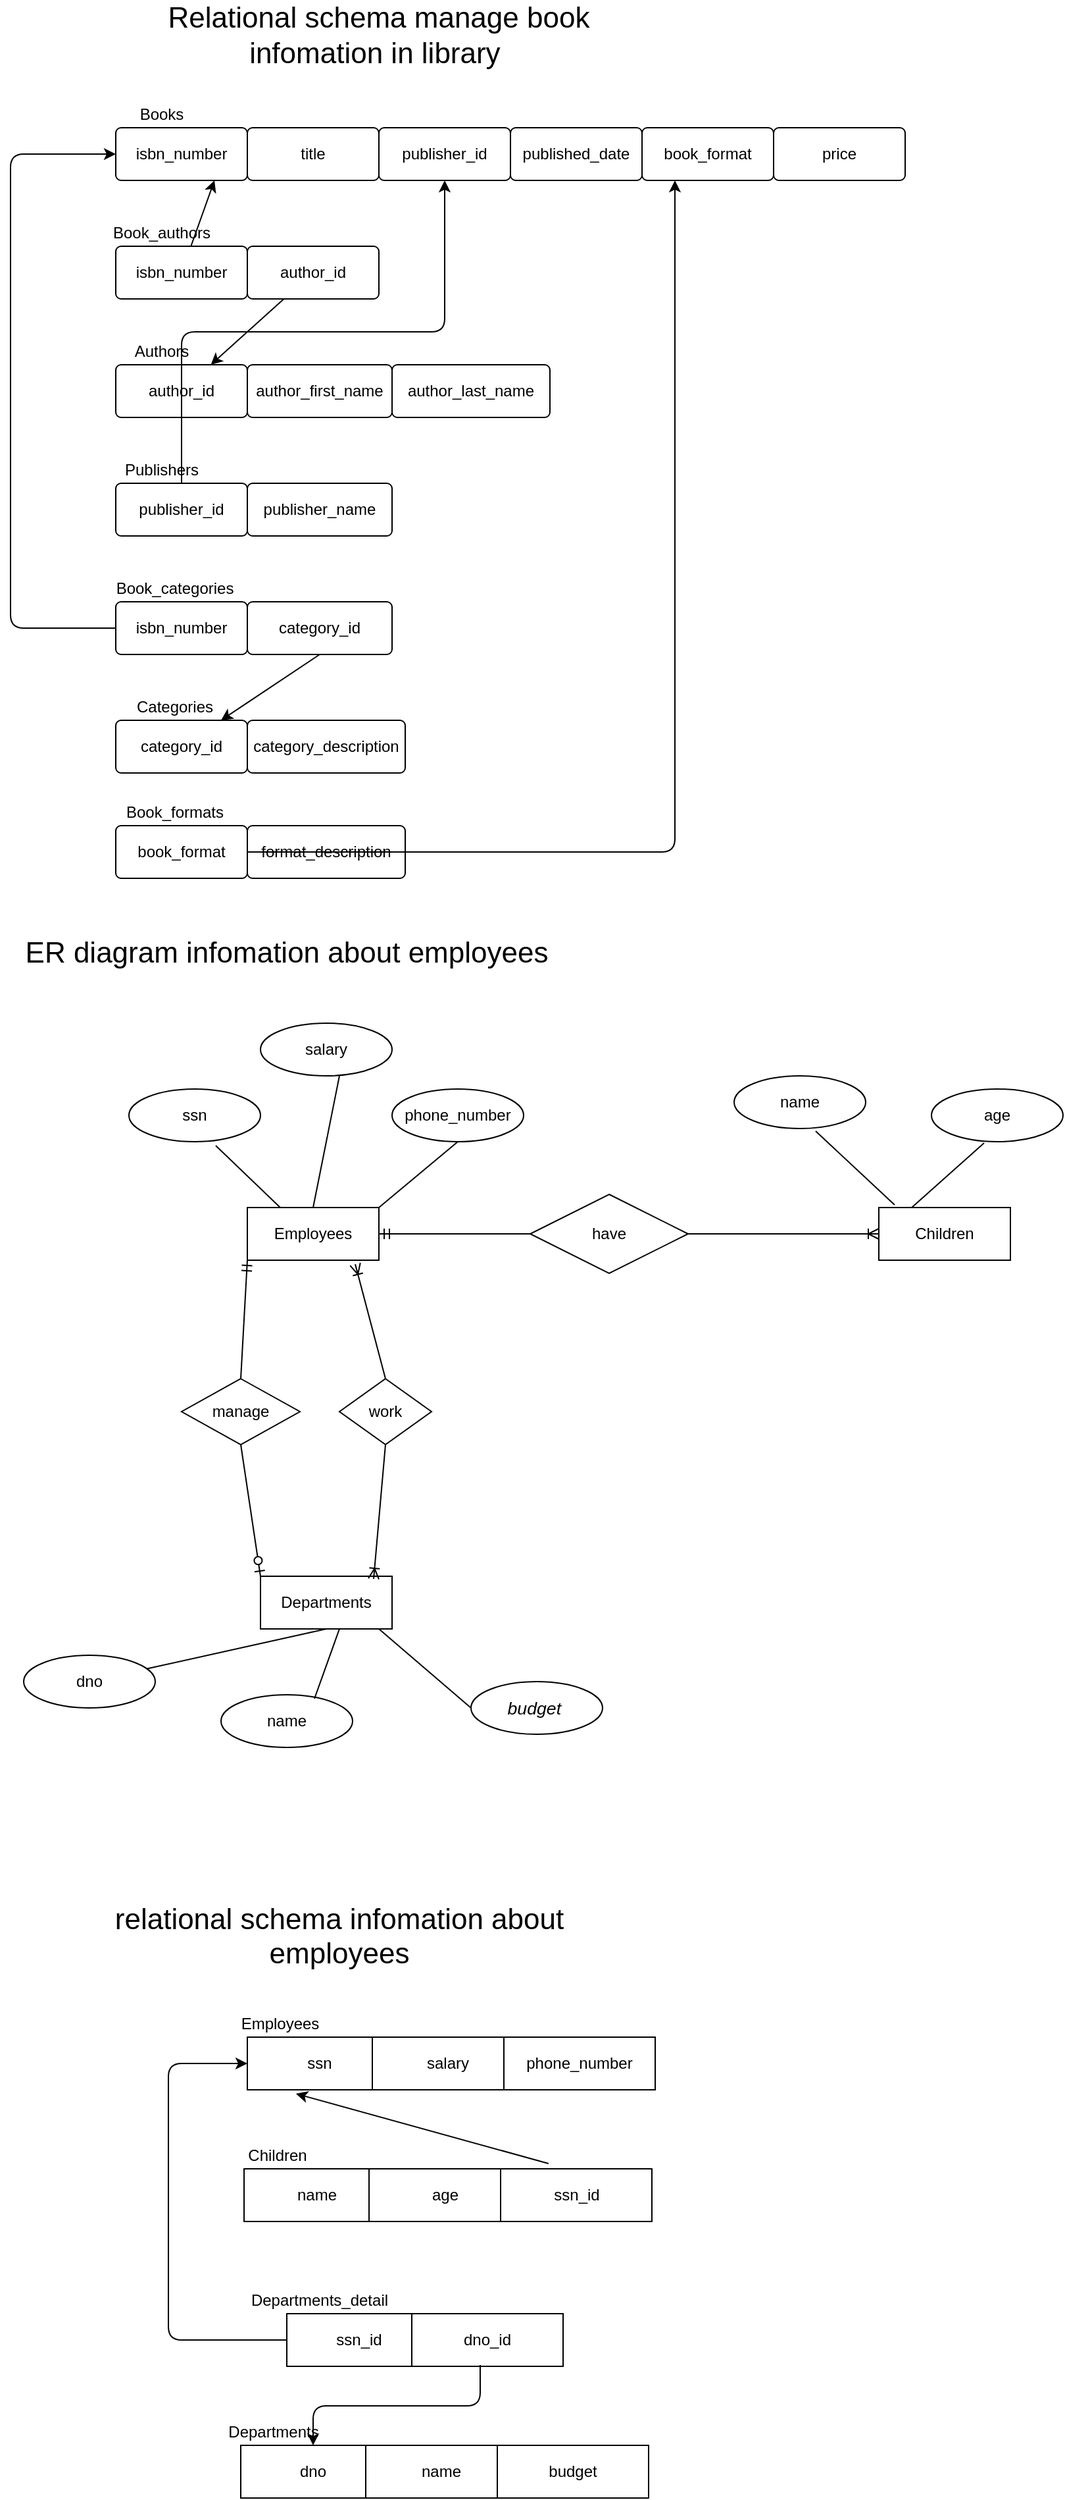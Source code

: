 <mxfile version="13.5.4" type="device"><diagram id="R2lEEEUBdFMjLlhIrx00" name="Page-1"><mxGraphModel dx="104" dy="80" grid="1" gridSize="10" guides="1" tooltips="1" connect="1" arrows="1" fold="1" page="1" pageScale="1" pageWidth="850" pageHeight="1100" math="0" shadow="0" extFonts="Permanent Marker^https://fonts.googleapis.com/css?family=Permanent+Marker"><root><mxCell id="0"/><mxCell id="1" parent="0"/><mxCell id="LU96IHnBus4q1uNiYdGK-2" value="isbn_number" style="rounded=1;arcSize=10;whiteSpace=wrap;html=1;align=center;" vertex="1" parent="1"><mxGeometry x="120" y="200" width="100" height="40" as="geometry"/></mxCell><mxCell id="LU96IHnBus4q1uNiYdGK-3" value="title" style="rounded=1;arcSize=10;whiteSpace=wrap;html=1;align=center;" vertex="1" parent="1"><mxGeometry x="220" y="200" width="100" height="40" as="geometry"/></mxCell><mxCell id="LU96IHnBus4q1uNiYdGK-4" value="published_date" style="rounded=1;arcSize=10;whiteSpace=wrap;html=1;align=center;" vertex="1" parent="1"><mxGeometry x="420" y="200" width="100" height="40" as="geometry"/></mxCell><mxCell id="LU96IHnBus4q1uNiYdGK-5" value="publisher_id" style="rounded=1;arcSize=10;whiteSpace=wrap;html=1;align=center;" vertex="1" parent="1"><mxGeometry x="320" y="200" width="100" height="40" as="geometry"/></mxCell><mxCell id="LU96IHnBus4q1uNiYdGK-9" value="&lt;font style=&quot;font-size: 22px&quot;&gt;Relational schema manage book infomation in library&amp;nbsp;&lt;/font&gt;" style="text;html=1;strokeColor=none;fillColor=none;align=center;verticalAlign=middle;whiteSpace=wrap;rounded=0;" vertex="1" parent="1"><mxGeometry x="120" y="120" width="400" height="20" as="geometry"/></mxCell><mxCell id="LU96IHnBus4q1uNiYdGK-10" value="Books" style="text;html=1;strokeColor=none;fillColor=none;align=center;verticalAlign=middle;whiteSpace=wrap;rounded=0;" vertex="1" parent="1"><mxGeometry x="120" y="180" width="70" height="20" as="geometry"/></mxCell><mxCell id="LU96IHnBus4q1uNiYdGK-11" value="book_format" style="rounded=1;arcSize=10;whiteSpace=wrap;html=1;align=center;" vertex="1" parent="1"><mxGeometry x="520" y="200" width="100" height="40" as="geometry"/></mxCell><mxCell id="LU96IHnBus4q1uNiYdGK-12" value="price" style="rounded=1;arcSize=10;whiteSpace=wrap;html=1;align=center;" vertex="1" parent="1"><mxGeometry x="620" y="200" width="100" height="40" as="geometry"/></mxCell><mxCell id="LU96IHnBus4q1uNiYdGK-13" value="isbn_number" style="rounded=1;arcSize=10;whiteSpace=wrap;html=1;align=center;" vertex="1" parent="1"><mxGeometry x="120" y="290" width="100" height="40" as="geometry"/></mxCell><mxCell id="LU96IHnBus4q1uNiYdGK-14" value="author_id" style="rounded=1;arcSize=10;whiteSpace=wrap;html=1;align=center;" vertex="1" parent="1"><mxGeometry x="220" y="290" width="100" height="40" as="geometry"/></mxCell><mxCell id="LU96IHnBus4q1uNiYdGK-16" value="Book_authors" style="text;html=1;strokeColor=none;fillColor=none;align=center;verticalAlign=middle;whiteSpace=wrap;rounded=0;" vertex="1" parent="1"><mxGeometry x="120" y="270" width="70" height="20" as="geometry"/></mxCell><mxCell id="LU96IHnBus4q1uNiYdGK-17" value="author_id" style="rounded=1;arcSize=10;whiteSpace=wrap;html=1;align=center;" vertex="1" parent="1"><mxGeometry x="120" y="380" width="100" height="40" as="geometry"/></mxCell><mxCell id="LU96IHnBus4q1uNiYdGK-18" value="author_first_name" style="rounded=1;arcSize=10;whiteSpace=wrap;html=1;align=center;" vertex="1" parent="1"><mxGeometry x="220" y="380" width="110" height="40" as="geometry"/></mxCell><mxCell id="LU96IHnBus4q1uNiYdGK-19" value="Authors" style="text;html=1;strokeColor=none;fillColor=none;align=center;verticalAlign=middle;whiteSpace=wrap;rounded=0;" vertex="1" parent="1"><mxGeometry x="120" y="360" width="70" height="20" as="geometry"/></mxCell><mxCell id="LU96IHnBus4q1uNiYdGK-20" value="author_last_name" style="rounded=1;arcSize=10;whiteSpace=wrap;html=1;align=center;" vertex="1" parent="1"><mxGeometry x="330" y="380" width="120" height="40" as="geometry"/></mxCell><mxCell id="LU96IHnBus4q1uNiYdGK-26" value="publisher_id" style="rounded=1;arcSize=10;whiteSpace=wrap;html=1;align=center;" vertex="1" parent="1"><mxGeometry x="120" y="470" width="100" height="40" as="geometry"/></mxCell><mxCell id="LU96IHnBus4q1uNiYdGK-27" value="publisher_name" style="rounded=1;arcSize=10;whiteSpace=wrap;html=1;align=center;" vertex="1" parent="1"><mxGeometry x="220" y="470" width="110" height="40" as="geometry"/></mxCell><mxCell id="LU96IHnBus4q1uNiYdGK-28" value="Publishers" style="text;html=1;strokeColor=none;fillColor=none;align=center;verticalAlign=middle;whiteSpace=wrap;rounded=0;" vertex="1" parent="1"><mxGeometry x="120" y="450" width="70" height="20" as="geometry"/></mxCell><mxCell id="LU96IHnBus4q1uNiYdGK-30" value="isbn_number" style="rounded=1;arcSize=10;whiteSpace=wrap;html=1;align=center;" vertex="1" parent="1"><mxGeometry x="120" y="560" width="100" height="40" as="geometry"/></mxCell><mxCell id="LU96IHnBus4q1uNiYdGK-31" value="category_id" style="rounded=1;arcSize=10;whiteSpace=wrap;html=1;align=center;" vertex="1" parent="1"><mxGeometry x="220" y="560" width="110" height="40" as="geometry"/></mxCell><mxCell id="LU96IHnBus4q1uNiYdGK-32" value="Book_categories" style="text;html=1;strokeColor=none;fillColor=none;align=center;verticalAlign=middle;whiteSpace=wrap;rounded=0;" vertex="1" parent="1"><mxGeometry x="130" y="540" width="70" height="20" as="geometry"/></mxCell><mxCell id="LU96IHnBus4q1uNiYdGK-33" value="category_id" style="rounded=1;arcSize=10;whiteSpace=wrap;html=1;align=center;" vertex="1" parent="1"><mxGeometry x="120" y="650" width="100" height="40" as="geometry"/></mxCell><mxCell id="LU96IHnBus4q1uNiYdGK-34" value="category_description" style="rounded=1;arcSize=10;whiteSpace=wrap;html=1;align=center;" vertex="1" parent="1"><mxGeometry x="220" y="650" width="120" height="40" as="geometry"/></mxCell><mxCell id="LU96IHnBus4q1uNiYdGK-35" value="Categories" style="text;html=1;strokeColor=none;fillColor=none;align=center;verticalAlign=middle;whiteSpace=wrap;rounded=0;" vertex="1" parent="1"><mxGeometry x="130" y="630" width="70" height="20" as="geometry"/></mxCell><mxCell id="LU96IHnBus4q1uNiYdGK-36" value="book_format" style="rounded=1;arcSize=10;whiteSpace=wrap;html=1;align=center;" vertex="1" parent="1"><mxGeometry x="120" y="730" width="100" height="40" as="geometry"/></mxCell><mxCell id="LU96IHnBus4q1uNiYdGK-37" value="format_description&lt;br&gt;" style="rounded=1;arcSize=10;whiteSpace=wrap;html=1;align=center;" vertex="1" parent="1"><mxGeometry x="220" y="730" width="120" height="40" as="geometry"/></mxCell><mxCell id="LU96IHnBus4q1uNiYdGK-38" value="Book_formats" style="text;html=1;strokeColor=none;fillColor=none;align=center;verticalAlign=middle;whiteSpace=wrap;rounded=0;" vertex="1" parent="1"><mxGeometry x="130" y="710" width="70" height="20" as="geometry"/></mxCell><mxCell id="LU96IHnBus4q1uNiYdGK-40" value="" style="endArrow=classic;html=1;entryX=0.75;entryY=1;entryDx=0;entryDy=0;" edge="1" parent="1" source="LU96IHnBus4q1uNiYdGK-13" target="LU96IHnBus4q1uNiYdGK-2"><mxGeometry width="50" height="50" relative="1" as="geometry"><mxPoint x="360" y="470" as="sourcePoint"/><mxPoint x="410" y="420" as="targetPoint"/></mxGeometry></mxCell><mxCell id="LU96IHnBus4q1uNiYdGK-41" value="" style="endArrow=classic;html=1;" edge="1" parent="1" source="LU96IHnBus4q1uNiYdGK-14" target="LU96IHnBus4q1uNiYdGK-17"><mxGeometry width="50" height="50" relative="1" as="geometry"><mxPoint x="360" y="470" as="sourcePoint"/><mxPoint x="410" y="420" as="targetPoint"/></mxGeometry></mxCell><mxCell id="LU96IHnBus4q1uNiYdGK-42" value="" style="endArrow=classic;html=1;edgeStyle=elbowEdgeStyle;elbow=vertical;" edge="1" parent="1" source="LU96IHnBus4q1uNiYdGK-26" target="LU96IHnBus4q1uNiYdGK-5"><mxGeometry width="50" height="50" relative="1" as="geometry"><mxPoint x="360" y="520" as="sourcePoint"/><mxPoint x="410" y="470" as="targetPoint"/></mxGeometry></mxCell><mxCell id="LU96IHnBus4q1uNiYdGK-45" value="" style="endArrow=classic;html=1;entryX=0.25;entryY=1;entryDx=0;entryDy=0;edgeStyle=orthogonalEdgeStyle;" edge="1" parent="1" source="LU96IHnBus4q1uNiYdGK-36" target="LU96IHnBus4q1uNiYdGK-11"><mxGeometry width="50" height="50" relative="1" as="geometry"><mxPoint x="350" y="540" as="sourcePoint"/><mxPoint x="400" y="490" as="targetPoint"/></mxGeometry></mxCell><mxCell id="LU96IHnBus4q1uNiYdGK-46" value="" style="endArrow=classic;html=1;edgeStyle=orthogonalEdgeStyle;" edge="1" parent="1" source="LU96IHnBus4q1uNiYdGK-30" target="LU96IHnBus4q1uNiYdGK-2"><mxGeometry width="50" height="50" relative="1" as="geometry"><mxPoint x="350" y="540" as="sourcePoint"/><mxPoint x="400" y="490" as="targetPoint"/><Array as="points"><mxPoint x="40" y="580"/><mxPoint x="40" y="220"/></Array></mxGeometry></mxCell><mxCell id="LU96IHnBus4q1uNiYdGK-48" value="" style="endArrow=classic;html=1;exitX=0.5;exitY=1;exitDx=0;exitDy=0;" edge="1" parent="1" source="LU96IHnBus4q1uNiYdGK-31" target="LU96IHnBus4q1uNiYdGK-33"><mxGeometry width="50" height="50" relative="1" as="geometry"><mxPoint x="350" y="610" as="sourcePoint"/><mxPoint x="400" y="560" as="targetPoint"/></mxGeometry></mxCell><mxCell id="LU96IHnBus4q1uNiYdGK-49" value="&lt;font style=&quot;font-size: 22px&quot;&gt;ER diagram infomation about employees&lt;br&gt;&lt;br&gt;&lt;/font&gt;" style="text;html=1;strokeColor=none;fillColor=none;align=center;verticalAlign=middle;whiteSpace=wrap;rounded=0;" vertex="1" parent="1"><mxGeometry x="50" y="830" width="400" height="20" as="geometry"/></mxCell><mxCell id="LU96IHnBus4q1uNiYdGK-94" value="Departments&lt;br&gt;" style="whiteSpace=wrap;html=1;align=center;" vertex="1" parent="1"><mxGeometry x="230" y="1300" width="100" height="40" as="geometry"/></mxCell><mxCell id="LU96IHnBus4q1uNiYdGK-95" value="Employees" style="whiteSpace=wrap;html=1;align=center;" vertex="1" parent="1"><mxGeometry x="220" y="1020" width="100" height="40" as="geometry"/></mxCell><mxCell id="LU96IHnBus4q1uNiYdGK-96" value="ssn&lt;br&gt;" style="ellipse;whiteSpace=wrap;html=1;align=center;" vertex="1" parent="1"><mxGeometry x="130" y="930" width="100" height="40" as="geometry"/></mxCell><mxCell id="LU96IHnBus4q1uNiYdGK-97" value="salary" style="ellipse;whiteSpace=wrap;html=1;align=center;" vertex="1" parent="1"><mxGeometry x="230" y="880" width="100" height="40" as="geometry"/></mxCell><mxCell id="LU96IHnBus4q1uNiYdGK-98" value="phone_number&lt;br&gt;" style="ellipse;whiteSpace=wrap;html=1;align=center;" vertex="1" parent="1"><mxGeometry x="330" y="930" width="100" height="40" as="geometry"/></mxCell><mxCell id="LU96IHnBus4q1uNiYdGK-99" value="have" style="shape=rhombus;perimeter=rhombusPerimeter;whiteSpace=wrap;html=1;align=center;" vertex="1" parent="1"><mxGeometry x="435" y="1010" width="120" height="60" as="geometry"/></mxCell><mxCell id="LU96IHnBus4q1uNiYdGK-100" value="work" style="shape=rhombus;perimeter=rhombusPerimeter;whiteSpace=wrap;html=1;align=center;" vertex="1" parent="1"><mxGeometry x="290" y="1150" width="70" height="50" as="geometry"/></mxCell><mxCell id="LU96IHnBus4q1uNiYdGK-101" value="" style="fontSize=12;html=1;endArrow=ERoneToMany;entryX=0.86;entryY=0.05;entryDx=0;entryDy=0;entryPerimeter=0;exitX=0.5;exitY=1;exitDx=0;exitDy=0;" edge="1" parent="1" source="LU96IHnBus4q1uNiYdGK-100" target="LU96IHnBus4q1uNiYdGK-94"><mxGeometry width="100" height="100" relative="1" as="geometry"><mxPoint x="310" y="1203" as="sourcePoint"/><mxPoint x="440" y="1270" as="targetPoint"/></mxGeometry></mxCell><mxCell id="LU96IHnBus4q1uNiYdGK-102" value="manage" style="shape=rhombus;perimeter=rhombusPerimeter;whiteSpace=wrap;html=1;align=center;" vertex="1" parent="1"><mxGeometry x="170" y="1150" width="90" height="50" as="geometry"/></mxCell><mxCell id="LU96IHnBus4q1uNiYdGK-103" value="" style="fontSize=12;html=1;endArrow=ERmandOne;entryX=1;entryY=0.5;entryDx=0;entryDy=0;exitX=0;exitY=0.5;exitDx=0;exitDy=0;" edge="1" parent="1" source="LU96IHnBus4q1uNiYdGK-99" target="LU96IHnBus4q1uNiYdGK-95"><mxGeometry width="100" height="100" relative="1" as="geometry"><mxPoint x="340" y="1170" as="sourcePoint"/><mxPoint x="440" y="1070" as="targetPoint"/></mxGeometry></mxCell><mxCell id="LU96IHnBus4q1uNiYdGK-104" value="" style="fontSize=12;html=1;endArrow=ERmandOne;entryX=0;entryY=1;entryDx=0;entryDy=0;exitX=0.5;exitY=0;exitDx=0;exitDy=0;" edge="1" parent="1" source="LU96IHnBus4q1uNiYdGK-102" target="LU96IHnBus4q1uNiYdGK-95"><mxGeometry width="100" height="100" relative="1" as="geometry"><mxPoint x="340" y="1270" as="sourcePoint"/><mxPoint x="440" y="1170" as="targetPoint"/></mxGeometry></mxCell><mxCell id="LU96IHnBus4q1uNiYdGK-105" value="" style="fontSize=12;html=1;endArrow=ERzeroToOne;endFill=1;entryX=0;entryY=0;entryDx=0;entryDy=0;exitX=0.5;exitY=1;exitDx=0;exitDy=0;" edge="1" parent="1" source="LU96IHnBus4q1uNiYdGK-102" target="LU96IHnBus4q1uNiYdGK-94"><mxGeometry width="100" height="100" relative="1" as="geometry"><mxPoint x="340" y="1270" as="sourcePoint"/><mxPoint x="440" y="1170" as="targetPoint"/></mxGeometry></mxCell><mxCell id="LU96IHnBus4q1uNiYdGK-106" value="" style="fontSize=12;html=1;endArrow=ERoneToMany;entryX=0.82;entryY=1.075;entryDx=0;entryDy=0;entryPerimeter=0;exitX=0.5;exitY=0;exitDx=0;exitDy=0;" edge="1" parent="1" source="LU96IHnBus4q1uNiYdGK-100" target="LU96IHnBus4q1uNiYdGK-95"><mxGeometry width="100" height="100" relative="1" as="geometry"><mxPoint x="340" y="1270" as="sourcePoint"/><mxPoint x="440" y="1170" as="targetPoint"/></mxGeometry></mxCell><mxCell id="LU96IHnBus4q1uNiYdGK-107" value="" style="endArrow=none;html=1;rounded=0;entryX=0.66;entryY=1.075;entryDx=0;entryDy=0;entryPerimeter=0;exitX=0.25;exitY=0;exitDx=0;exitDy=0;" edge="1" parent="1" source="LU96IHnBus4q1uNiYdGK-95" target="LU96IHnBus4q1uNiYdGK-96"><mxGeometry relative="1" as="geometry"><mxPoint x="310" y="1120" as="sourcePoint"/><mxPoint x="470" y="1120" as="targetPoint"/></mxGeometry></mxCell><mxCell id="LU96IHnBus4q1uNiYdGK-108" value="" style="endArrow=none;html=1;rounded=0;entryX=0.6;entryY=1;entryDx=0;entryDy=0;entryPerimeter=0;exitX=0.5;exitY=0;exitDx=0;exitDy=0;" edge="1" parent="1" source="LU96IHnBus4q1uNiYdGK-95" target="LU96IHnBus4q1uNiYdGK-97"><mxGeometry relative="1" as="geometry"><mxPoint x="310" y="1120" as="sourcePoint"/><mxPoint x="470" y="1120" as="targetPoint"/></mxGeometry></mxCell><mxCell id="LU96IHnBus4q1uNiYdGK-109" value="" style="endArrow=none;html=1;rounded=0;entryX=0.5;entryY=1;entryDx=0;entryDy=0;exitX=1;exitY=0;exitDx=0;exitDy=0;" edge="1" parent="1" source="LU96IHnBus4q1uNiYdGK-95" target="LU96IHnBus4q1uNiYdGK-98"><mxGeometry relative="1" as="geometry"><mxPoint x="310" y="1120" as="sourcePoint"/><mxPoint x="470" y="1120" as="targetPoint"/></mxGeometry></mxCell><mxCell id="LU96IHnBus4q1uNiYdGK-110" value="ssn" style="rounded=0;whiteSpace=wrap;html=1;" vertex="1" parent="1"><mxGeometry x="220" y="1650" width="110" height="40" as="geometry"/></mxCell><mxCell id="LU96IHnBus4q1uNiYdGK-111" value="salary" style="rounded=0;whiteSpace=wrap;html=1;" vertex="1" parent="1"><mxGeometry x="315" y="1650" width="115" height="40" as="geometry"/></mxCell><mxCell id="LU96IHnBus4q1uNiYdGK-112" value="phone_number" style="rounded=0;whiteSpace=wrap;html=1;" vertex="1" parent="1"><mxGeometry x="415" y="1650" width="115" height="40" as="geometry"/></mxCell><mxCell id="LU96IHnBus4q1uNiYdGK-113" value="Employees" style="text;html=1;strokeColor=none;fillColor=none;align=center;verticalAlign=middle;whiteSpace=wrap;rounded=0;" vertex="1" parent="1"><mxGeometry x="225" y="1630" width="40" height="20" as="geometry"/></mxCell><mxCell id="LU96IHnBus4q1uNiYdGK-114" value="dno" style="ellipse;whiteSpace=wrap;html=1;align=center;" vertex="1" parent="1"><mxGeometry x="50" y="1360" width="100" height="40" as="geometry"/></mxCell><mxCell id="LU96IHnBus4q1uNiYdGK-115" value="&lt;i&gt;&lt;span lang=&quot;VI&quot; style=&quot;font-size: 10.0pt ; line-height: 115% ; font-family: &amp;#34;arial&amp;#34; , sans-serif&quot;&gt;budget&amp;nbsp;&lt;/span&gt;&lt;/i&gt;" style="ellipse;whiteSpace=wrap;html=1;align=center;" vertex="1" parent="1"><mxGeometry x="390" y="1380" width="100" height="40" as="geometry"/></mxCell><mxCell id="LU96IHnBus4q1uNiYdGK-116" value="name" style="ellipse;whiteSpace=wrap;html=1;align=center;" vertex="1" parent="1"><mxGeometry x="200" y="1390" width="100" height="40" as="geometry"/></mxCell><mxCell id="LU96IHnBus4q1uNiYdGK-117" value="" style="endArrow=none;html=1;rounded=0;entryX=0.5;entryY=1;entryDx=0;entryDy=0;" edge="1" parent="1" source="LU96IHnBus4q1uNiYdGK-114" target="LU96IHnBus4q1uNiYdGK-94"><mxGeometry relative="1" as="geometry"><mxPoint x="310" y="1440" as="sourcePoint"/><mxPoint x="470" y="1440" as="targetPoint"/></mxGeometry></mxCell><mxCell id="LU96IHnBus4q1uNiYdGK-118" value="" style="endArrow=none;html=1;rounded=0;entryX=0.6;entryY=1;entryDx=0;entryDy=0;entryPerimeter=0;exitX=0.71;exitY=0.075;exitDx=0;exitDy=0;exitPerimeter=0;" edge="1" parent="1" source="LU96IHnBus4q1uNiYdGK-116" target="LU96IHnBus4q1uNiYdGK-94"><mxGeometry relative="1" as="geometry"><mxPoint x="310" y="1440" as="sourcePoint"/><mxPoint x="470" y="1440" as="targetPoint"/></mxGeometry></mxCell><mxCell id="LU96IHnBus4q1uNiYdGK-119" value="" style="endArrow=none;html=1;rounded=0;entryX=0.9;entryY=1;entryDx=0;entryDy=0;entryPerimeter=0;exitX=0;exitY=0.5;exitDx=0;exitDy=0;" edge="1" parent="1" source="LU96IHnBus4q1uNiYdGK-115" target="LU96IHnBus4q1uNiYdGK-94"><mxGeometry relative="1" as="geometry"><mxPoint x="310" y="1440" as="sourcePoint"/><mxPoint x="470" y="1440" as="targetPoint"/></mxGeometry></mxCell><mxCell id="LU96IHnBus4q1uNiYdGK-120" value="name" style="rounded=0;whiteSpace=wrap;html=1;" vertex="1" parent="1"><mxGeometry x="217.5" y="1750" width="110" height="40" as="geometry"/></mxCell><mxCell id="LU96IHnBus4q1uNiYdGK-121" value="age" style="rounded=0;whiteSpace=wrap;html=1;" vertex="1" parent="1"><mxGeometry x="312.5" y="1750" width="115" height="40" as="geometry"/></mxCell><mxCell id="LU96IHnBus4q1uNiYdGK-122" value="ssn_id" style="rounded=0;whiteSpace=wrap;html=1;" vertex="1" parent="1"><mxGeometry x="412.5" y="1750" width="115" height="40" as="geometry"/></mxCell><mxCell id="LU96IHnBus4q1uNiYdGK-123" value="Children" style="text;html=1;strokeColor=none;fillColor=none;align=center;verticalAlign=middle;whiteSpace=wrap;rounded=0;" vertex="1" parent="1"><mxGeometry x="222.5" y="1730" width="40" height="20" as="geometry"/></mxCell><mxCell id="LU96IHnBus4q1uNiYdGK-124" value="dno" style="rounded=0;whiteSpace=wrap;html=1;" vertex="1" parent="1"><mxGeometry x="215" y="1960" width="110" height="40" as="geometry"/></mxCell><mxCell id="LU96IHnBus4q1uNiYdGK-125" value="name" style="rounded=0;whiteSpace=wrap;html=1;" vertex="1" parent="1"><mxGeometry x="310" y="1960" width="115" height="40" as="geometry"/></mxCell><mxCell id="LU96IHnBus4q1uNiYdGK-126" value="budget" style="rounded=0;whiteSpace=wrap;html=1;" vertex="1" parent="1"><mxGeometry x="410" y="1960" width="115" height="40" as="geometry"/></mxCell><mxCell id="LU96IHnBus4q1uNiYdGK-127" value="Departments" style="text;html=1;strokeColor=none;fillColor=none;align=center;verticalAlign=middle;whiteSpace=wrap;rounded=0;" vertex="1" parent="1"><mxGeometry x="220" y="1940" width="40" height="20" as="geometry"/></mxCell><mxCell id="LU96IHnBus4q1uNiYdGK-128" value="ssn_id" style="rounded=0;whiteSpace=wrap;html=1;" vertex="1" parent="1"><mxGeometry x="250" y="1860" width="110" height="40" as="geometry"/></mxCell><mxCell id="LU96IHnBus4q1uNiYdGK-129" value="dno_id" style="rounded=0;whiteSpace=wrap;html=1;" vertex="1" parent="1"><mxGeometry x="345" y="1860" width="115" height="40" as="geometry"/></mxCell><mxCell id="LU96IHnBus4q1uNiYdGK-130" value="Departments_detail" style="text;html=1;strokeColor=none;fillColor=none;align=center;verticalAlign=middle;whiteSpace=wrap;rounded=0;" vertex="1" parent="1"><mxGeometry x="255" y="1840" width="40" height="20" as="geometry"/></mxCell><mxCell id="LU96IHnBus4q1uNiYdGK-131" value="" style="endArrow=classic;html=1;edgeStyle=orthogonalEdgeStyle;entryX=0;entryY=0.5;entryDx=0;entryDy=0;exitX=0;exitY=0.5;exitDx=0;exitDy=0;" edge="1" parent="1" source="LU96IHnBus4q1uNiYdGK-128" target="LU96IHnBus4q1uNiYdGK-110"><mxGeometry width="50" height="50" relative="1" as="geometry"><mxPoint x="290" y="1890" as="sourcePoint"/><mxPoint x="70" y="1740" as="targetPoint"/><Array as="points"><mxPoint x="160" y="1880"/><mxPoint x="160" y="1670"/></Array></mxGeometry></mxCell><mxCell id="LU96IHnBus4q1uNiYdGK-132" value="" style="endArrow=classic;html=1;exitX=0.452;exitY=0.975;exitDx=0;exitDy=0;exitPerimeter=0;edgeStyle=orthogonalEdgeStyle;" edge="1" parent="1" source="LU96IHnBus4q1uNiYdGK-129" target="LU96IHnBus4q1uNiYdGK-124"><mxGeometry width="50" height="50" relative="1" as="geometry"><mxPoint x="290" y="1890" as="sourcePoint"/><mxPoint x="140" y="1960" as="targetPoint"/></mxGeometry></mxCell><mxCell id="LU96IHnBus4q1uNiYdGK-133" value="" style="endArrow=classic;html=1;entryX=0.336;entryY=1.075;entryDx=0;entryDy=0;entryPerimeter=0;exitX=0.317;exitY=-0.1;exitDx=0;exitDy=0;exitPerimeter=0;" edge="1" parent="1" source="LU96IHnBus4q1uNiYdGK-122" target="LU96IHnBus4q1uNiYdGK-110"><mxGeometry width="50" height="50" relative="1" as="geometry"><mxPoint x="450" y="1765" as="sourcePoint"/><mxPoint x="500" y="1715" as="targetPoint"/></mxGeometry></mxCell><mxCell id="LU96IHnBus4q1uNiYdGK-134" value="Children&lt;br&gt;" style="whiteSpace=wrap;html=1;align=center;" vertex="1" parent="1"><mxGeometry x="700" y="1020" width="100" height="40" as="geometry"/></mxCell><mxCell id="LU96IHnBus4q1uNiYdGK-135" value="age&lt;br&gt;" style="ellipse;whiteSpace=wrap;html=1;align=center;" vertex="1" parent="1"><mxGeometry x="740" y="930" width="100" height="40" as="geometry"/></mxCell><mxCell id="LU96IHnBus4q1uNiYdGK-136" value="" style="edgeStyle=entityRelationEdgeStyle;fontSize=12;html=1;endArrow=ERoneToMany;entryX=0;entryY=0.5;entryDx=0;entryDy=0;exitX=1;exitY=0.5;exitDx=0;exitDy=0;" edge="1" parent="1" target="LU96IHnBus4q1uNiYdGK-134"><mxGeometry width="100" height="100" relative="1" as="geometry"><mxPoint x="555" y="1040" as="sourcePoint"/><mxPoint x="440" y="1070" as="targetPoint"/></mxGeometry></mxCell><mxCell id="LU96IHnBus4q1uNiYdGK-137" value="" style="endArrow=none;html=1;rounded=0;entryX=0.42;entryY=1.05;entryDx=0;entryDy=0;entryPerimeter=0;exitX=0.12;exitY=-0.05;exitDx=0;exitDy=0;exitPerimeter=0;" edge="1" parent="1" source="LU96IHnBus4q1uNiYdGK-134"><mxGeometry relative="1" as="geometry"><mxPoint x="310" y="1120" as="sourcePoint"/><mxPoint x="652" y="962" as="targetPoint"/></mxGeometry></mxCell><mxCell id="LU96IHnBus4q1uNiYdGK-138" value="" style="endArrow=none;html=1;rounded=0;entryX=0.4;entryY=1.025;entryDx=0;entryDy=0;entryPerimeter=0;exitX=0.25;exitY=0;exitDx=0;exitDy=0;" edge="1" parent="1" source="LU96IHnBus4q1uNiYdGK-134" target="LU96IHnBus4q1uNiYdGK-135"><mxGeometry relative="1" as="geometry"><mxPoint x="310" y="1120" as="sourcePoint"/><mxPoint x="470" y="1120" as="targetPoint"/></mxGeometry></mxCell><mxCell id="LU96IHnBus4q1uNiYdGK-139" value="name" style="ellipse;whiteSpace=wrap;html=1;align=center;" vertex="1" parent="1"><mxGeometry x="590" y="920" width="100" height="40" as="geometry"/></mxCell><mxCell id="LU96IHnBus4q1uNiYdGK-140" value="&lt;font style=&quot;font-size: 22px&quot;&gt;relational schema infomation about employees&lt;br&gt;&lt;br&gt;&lt;br&gt;&lt;/font&gt;" style="text;html=1;strokeColor=none;fillColor=none;align=center;verticalAlign=middle;whiteSpace=wrap;rounded=0;" vertex="1" parent="1"><mxGeometry x="90" y="1590" width="400" height="20" as="geometry"/></mxCell></root></mxGraphModel></diagram></mxfile>